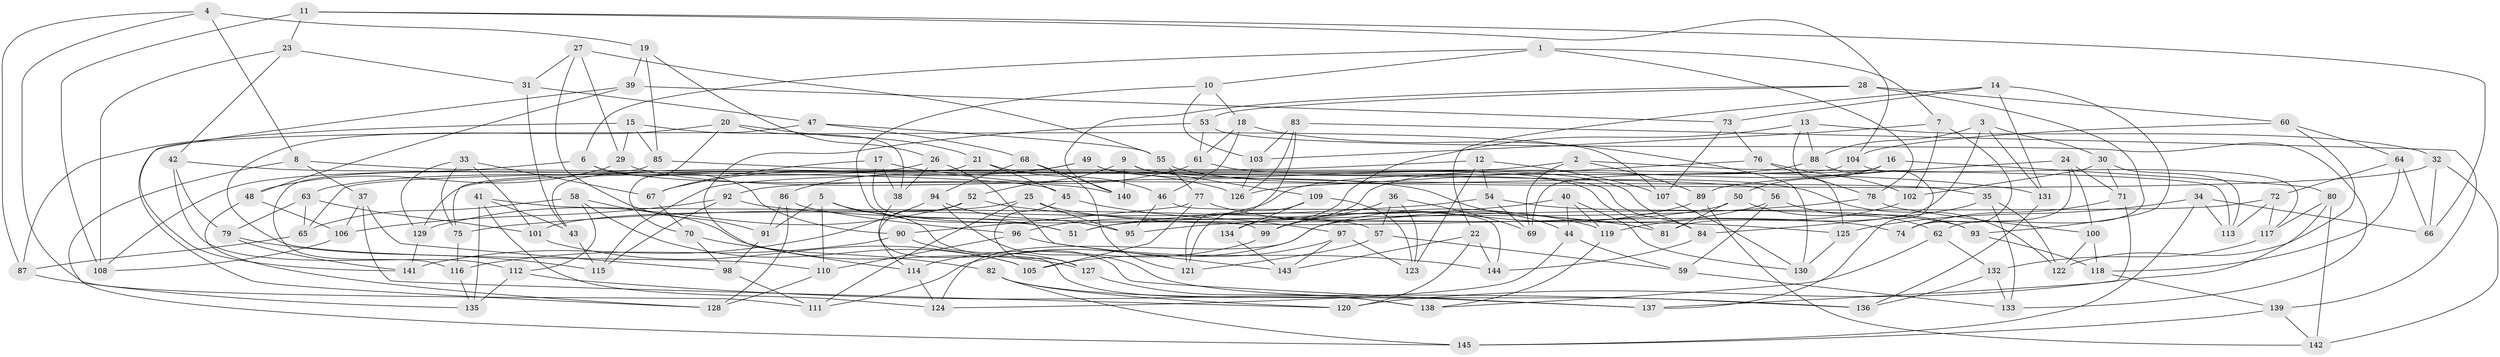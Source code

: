 // coarse degree distribution, {6: 0.5666666666666667, 4: 0.3888888888888889, 5: 0.044444444444444446}
// Generated by graph-tools (version 1.1) at 2025/24/03/03/25 07:24:31]
// undirected, 145 vertices, 290 edges
graph export_dot {
graph [start="1"]
  node [color=gray90,style=filled];
  1;
  2;
  3;
  4;
  5;
  6;
  7;
  8;
  9;
  10;
  11;
  12;
  13;
  14;
  15;
  16;
  17;
  18;
  19;
  20;
  21;
  22;
  23;
  24;
  25;
  26;
  27;
  28;
  29;
  30;
  31;
  32;
  33;
  34;
  35;
  36;
  37;
  38;
  39;
  40;
  41;
  42;
  43;
  44;
  45;
  46;
  47;
  48;
  49;
  50;
  51;
  52;
  53;
  54;
  55;
  56;
  57;
  58;
  59;
  60;
  61;
  62;
  63;
  64;
  65;
  66;
  67;
  68;
  69;
  70;
  71;
  72;
  73;
  74;
  75;
  76;
  77;
  78;
  79;
  80;
  81;
  82;
  83;
  84;
  85;
  86;
  87;
  88;
  89;
  90;
  91;
  92;
  93;
  94;
  95;
  96;
  97;
  98;
  99;
  100;
  101;
  102;
  103;
  104;
  105;
  106;
  107;
  108;
  109;
  110;
  111;
  112;
  113;
  114;
  115;
  116;
  117;
  118;
  119;
  120;
  121;
  122;
  123;
  124;
  125;
  126;
  127;
  128;
  129;
  130;
  131;
  132;
  133;
  134;
  135;
  136;
  137;
  138;
  139;
  140;
  141;
  142;
  143;
  144;
  145;
  1 -- 78;
  1 -- 10;
  1 -- 6;
  1 -- 7;
  2 -- 69;
  2 -- 89;
  2 -- 113;
  2 -- 115;
  3 -- 88;
  3 -- 81;
  3 -- 131;
  3 -- 30;
  4 -- 87;
  4 -- 111;
  4 -- 19;
  4 -- 8;
  5 -- 110;
  5 -- 91;
  5 -- 137;
  5 -- 51;
  6 -- 140;
  6 -- 108;
  6 -- 90;
  7 -- 74;
  7 -- 102;
  7 -- 103;
  8 -- 37;
  8 -- 145;
  8 -- 56;
  9 -- 35;
  9 -- 109;
  9 -- 140;
  9 -- 52;
  10 -- 103;
  10 -- 18;
  10 -- 51;
  11 -- 104;
  11 -- 66;
  11 -- 108;
  11 -- 23;
  12 -- 107;
  12 -- 65;
  12 -- 54;
  12 -- 123;
  13 -- 125;
  13 -- 88;
  13 -- 32;
  13 -- 134;
  14 -- 73;
  14 -- 22;
  14 -- 131;
  14 -- 93;
  15 -- 29;
  15 -- 87;
  15 -- 85;
  15 -- 107;
  16 -- 50;
  16 -- 134;
  16 -- 69;
  16 -- 80;
  17 -- 38;
  17 -- 99;
  17 -- 67;
  17 -- 126;
  18 -- 61;
  18 -- 46;
  18 -- 130;
  19 -- 85;
  19 -- 26;
  19 -- 39;
  20 -- 21;
  20 -- 70;
  20 -- 110;
  20 -- 38;
  21 -- 43;
  21 -- 45;
  21 -- 46;
  22 -- 120;
  22 -- 144;
  22 -- 143;
  23 -- 31;
  23 -- 42;
  23 -- 108;
  24 -- 71;
  24 -- 74;
  24 -- 89;
  24 -- 100;
  25 -- 101;
  25 -- 111;
  25 -- 74;
  25 -- 95;
  26 -- 38;
  26 -- 63;
  26 -- 143;
  27 -- 31;
  27 -- 29;
  27 -- 55;
  27 -- 91;
  28 -- 60;
  28 -- 62;
  28 -- 53;
  28 -- 140;
  29 -- 48;
  29 -- 44;
  30 -- 71;
  30 -- 102;
  30 -- 113;
  31 -- 43;
  31 -- 47;
  32 -- 142;
  32 -- 92;
  32 -- 66;
  33 -- 67;
  33 -- 101;
  33 -- 129;
  33 -- 75;
  34 -- 145;
  34 -- 125;
  34 -- 113;
  34 -- 66;
  35 -- 84;
  35 -- 133;
  35 -- 122;
  36 -- 57;
  36 -- 99;
  36 -- 123;
  36 -- 69;
  37 -- 98;
  37 -- 106;
  37 -- 120;
  38 -- 138;
  39 -- 73;
  39 -- 48;
  39 -- 141;
  40 -- 51;
  40 -- 119;
  40 -- 130;
  40 -- 44;
  41 -- 57;
  41 -- 124;
  41 -- 135;
  41 -- 43;
  42 -- 112;
  42 -- 79;
  42 -- 45;
  43 -- 115;
  44 -- 124;
  44 -- 59;
  45 -- 127;
  45 -- 97;
  46 -- 144;
  46 -- 95;
  47 -- 128;
  47 -- 68;
  47 -- 55;
  48 -- 106;
  48 -- 128;
  49 -- 81;
  49 -- 67;
  49 -- 75;
  49 -- 84;
  50 -- 51;
  50 -- 62;
  50 -- 81;
  52 -- 81;
  52 -- 129;
  52 -- 114;
  53 -- 61;
  53 -- 114;
  53 -- 133;
  54 -- 75;
  54 -- 93;
  54 -- 69;
  55 -- 77;
  55 -- 122;
  56 -- 93;
  56 -- 59;
  56 -- 124;
  57 -- 59;
  57 -- 121;
  58 -- 65;
  58 -- 112;
  58 -- 127;
  58 -- 105;
  59 -- 133;
  60 -- 104;
  60 -- 122;
  60 -- 64;
  61 -- 86;
  61 -- 84;
  62 -- 132;
  62 -- 138;
  63 -- 65;
  63 -- 101;
  63 -- 79;
  64 -- 118;
  64 -- 72;
  64 -- 66;
  65 -- 87;
  67 -- 70;
  68 -- 121;
  68 -- 94;
  68 -- 140;
  70 -- 82;
  70 -- 98;
  71 -- 137;
  71 -- 74;
  72 -- 111;
  72 -- 117;
  72 -- 113;
  73 -- 76;
  73 -- 107;
  75 -- 116;
  76 -- 78;
  76 -- 126;
  76 -- 102;
  77 -- 119;
  77 -- 90;
  77 -- 105;
  78 -- 100;
  78 -- 95;
  79 -- 115;
  79 -- 141;
  80 -- 142;
  80 -- 117;
  80 -- 120;
  82 -- 137;
  82 -- 120;
  82 -- 145;
  83 -- 103;
  83 -- 126;
  83 -- 121;
  83 -- 139;
  84 -- 144;
  85 -- 116;
  85 -- 131;
  86 -- 96;
  86 -- 91;
  86 -- 128;
  87 -- 135;
  88 -- 137;
  88 -- 96;
  89 -- 142;
  89 -- 99;
  90 -- 116;
  90 -- 127;
  91 -- 98;
  92 -- 106;
  92 -- 125;
  92 -- 115;
  93 -- 118;
  94 -- 136;
  94 -- 95;
  94 -- 141;
  96 -- 110;
  96 -- 144;
  97 -- 143;
  97 -- 105;
  97 -- 123;
  98 -- 111;
  99 -- 114;
  100 -- 122;
  100 -- 118;
  101 -- 105;
  102 -- 119;
  103 -- 126;
  104 -- 129;
  104 -- 117;
  106 -- 108;
  107 -- 130;
  109 -- 134;
  109 -- 121;
  109 -- 123;
  110 -- 128;
  112 -- 136;
  112 -- 135;
  114 -- 124;
  116 -- 135;
  117 -- 132;
  118 -- 139;
  119 -- 138;
  125 -- 130;
  127 -- 138;
  129 -- 141;
  131 -- 136;
  132 -- 136;
  132 -- 133;
  134 -- 143;
  139 -- 142;
  139 -- 145;
}
